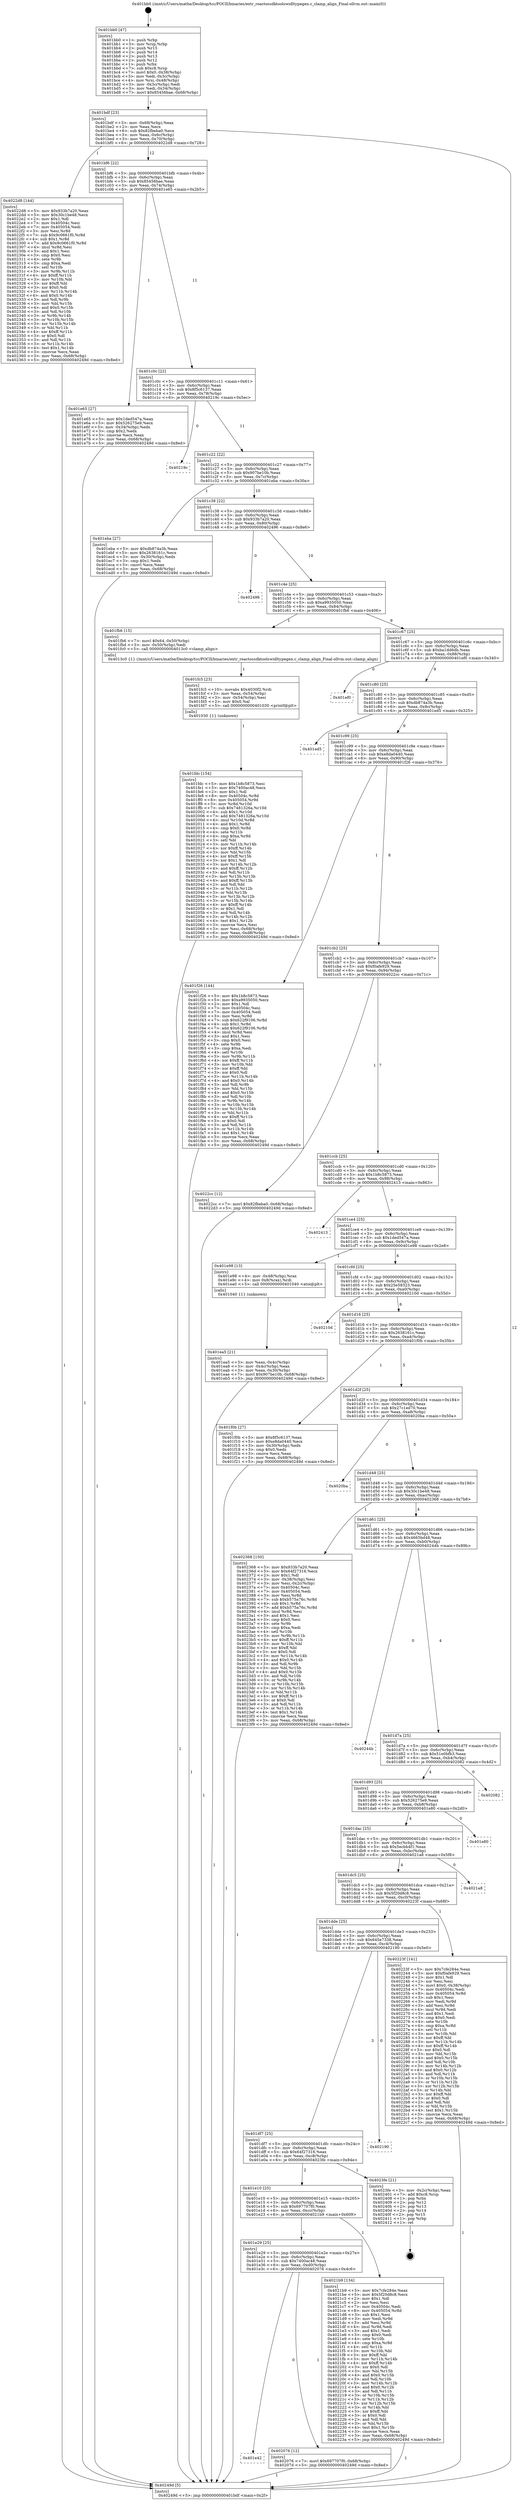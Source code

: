 digraph "0x401bb0" {
  label = "0x401bb0 (/mnt/c/Users/mathe/Desktop/tcc/POCII/binaries/extr_reactossdktoolswidltypegen.c_clamp_align_Final-ollvm.out::main(0))"
  labelloc = "t"
  node[shape=record]

  Entry [label="",width=0.3,height=0.3,shape=circle,fillcolor=black,style=filled]
  "0x401bdf" [label="{
     0x401bdf [23]\l
     | [instrs]\l
     &nbsp;&nbsp;0x401bdf \<+3\>: mov -0x68(%rbp),%eax\l
     &nbsp;&nbsp;0x401be2 \<+2\>: mov %eax,%ecx\l
     &nbsp;&nbsp;0x401be4 \<+6\>: sub $0x82fbeba0,%ecx\l
     &nbsp;&nbsp;0x401bea \<+3\>: mov %eax,-0x6c(%rbp)\l
     &nbsp;&nbsp;0x401bed \<+3\>: mov %ecx,-0x70(%rbp)\l
     &nbsp;&nbsp;0x401bf0 \<+6\>: je 00000000004022d8 \<main+0x728\>\l
  }"]
  "0x4022d8" [label="{
     0x4022d8 [144]\l
     | [instrs]\l
     &nbsp;&nbsp;0x4022d8 \<+5\>: mov $0x933b7a20,%eax\l
     &nbsp;&nbsp;0x4022dd \<+5\>: mov $0x30c1be48,%ecx\l
     &nbsp;&nbsp;0x4022e2 \<+2\>: mov $0x1,%dl\l
     &nbsp;&nbsp;0x4022e4 \<+7\>: mov 0x40504c,%esi\l
     &nbsp;&nbsp;0x4022eb \<+7\>: mov 0x405054,%edi\l
     &nbsp;&nbsp;0x4022f2 \<+3\>: mov %esi,%r8d\l
     &nbsp;&nbsp;0x4022f5 \<+7\>: sub $0x9c0661f0,%r8d\l
     &nbsp;&nbsp;0x4022fc \<+4\>: sub $0x1,%r8d\l
     &nbsp;&nbsp;0x402300 \<+7\>: add $0x9c0661f0,%r8d\l
     &nbsp;&nbsp;0x402307 \<+4\>: imul %r8d,%esi\l
     &nbsp;&nbsp;0x40230b \<+3\>: and $0x1,%esi\l
     &nbsp;&nbsp;0x40230e \<+3\>: cmp $0x0,%esi\l
     &nbsp;&nbsp;0x402311 \<+4\>: sete %r9b\l
     &nbsp;&nbsp;0x402315 \<+3\>: cmp $0xa,%edi\l
     &nbsp;&nbsp;0x402318 \<+4\>: setl %r10b\l
     &nbsp;&nbsp;0x40231c \<+3\>: mov %r9b,%r11b\l
     &nbsp;&nbsp;0x40231f \<+4\>: xor $0xff,%r11b\l
     &nbsp;&nbsp;0x402323 \<+3\>: mov %r10b,%bl\l
     &nbsp;&nbsp;0x402326 \<+3\>: xor $0xff,%bl\l
     &nbsp;&nbsp;0x402329 \<+3\>: xor $0x0,%dl\l
     &nbsp;&nbsp;0x40232c \<+3\>: mov %r11b,%r14b\l
     &nbsp;&nbsp;0x40232f \<+4\>: and $0x0,%r14b\l
     &nbsp;&nbsp;0x402333 \<+3\>: and %dl,%r9b\l
     &nbsp;&nbsp;0x402336 \<+3\>: mov %bl,%r15b\l
     &nbsp;&nbsp;0x402339 \<+4\>: and $0x0,%r15b\l
     &nbsp;&nbsp;0x40233d \<+3\>: and %dl,%r10b\l
     &nbsp;&nbsp;0x402340 \<+3\>: or %r9b,%r14b\l
     &nbsp;&nbsp;0x402343 \<+3\>: or %r10b,%r15b\l
     &nbsp;&nbsp;0x402346 \<+3\>: xor %r15b,%r14b\l
     &nbsp;&nbsp;0x402349 \<+3\>: or %bl,%r11b\l
     &nbsp;&nbsp;0x40234c \<+4\>: xor $0xff,%r11b\l
     &nbsp;&nbsp;0x402350 \<+3\>: or $0x0,%dl\l
     &nbsp;&nbsp;0x402353 \<+3\>: and %dl,%r11b\l
     &nbsp;&nbsp;0x402356 \<+3\>: or %r11b,%r14b\l
     &nbsp;&nbsp;0x402359 \<+4\>: test $0x1,%r14b\l
     &nbsp;&nbsp;0x40235d \<+3\>: cmovne %ecx,%eax\l
     &nbsp;&nbsp;0x402360 \<+3\>: mov %eax,-0x68(%rbp)\l
     &nbsp;&nbsp;0x402363 \<+5\>: jmp 000000000040249d \<main+0x8ed\>\l
  }"]
  "0x401bf6" [label="{
     0x401bf6 [22]\l
     | [instrs]\l
     &nbsp;&nbsp;0x401bf6 \<+5\>: jmp 0000000000401bfb \<main+0x4b\>\l
     &nbsp;&nbsp;0x401bfb \<+3\>: mov -0x6c(%rbp),%eax\l
     &nbsp;&nbsp;0x401bfe \<+5\>: sub $0x85456bae,%eax\l
     &nbsp;&nbsp;0x401c03 \<+3\>: mov %eax,-0x74(%rbp)\l
     &nbsp;&nbsp;0x401c06 \<+6\>: je 0000000000401e65 \<main+0x2b5\>\l
  }"]
  Exit [label="",width=0.3,height=0.3,shape=circle,fillcolor=black,style=filled,peripheries=2]
  "0x401e65" [label="{
     0x401e65 [27]\l
     | [instrs]\l
     &nbsp;&nbsp;0x401e65 \<+5\>: mov $0x1ded547a,%eax\l
     &nbsp;&nbsp;0x401e6a \<+5\>: mov $0x526275e9,%ecx\l
     &nbsp;&nbsp;0x401e6f \<+3\>: mov -0x34(%rbp),%edx\l
     &nbsp;&nbsp;0x401e72 \<+3\>: cmp $0x2,%edx\l
     &nbsp;&nbsp;0x401e75 \<+3\>: cmovne %ecx,%eax\l
     &nbsp;&nbsp;0x401e78 \<+3\>: mov %eax,-0x68(%rbp)\l
     &nbsp;&nbsp;0x401e7b \<+5\>: jmp 000000000040249d \<main+0x8ed\>\l
  }"]
  "0x401c0c" [label="{
     0x401c0c [22]\l
     | [instrs]\l
     &nbsp;&nbsp;0x401c0c \<+5\>: jmp 0000000000401c11 \<main+0x61\>\l
     &nbsp;&nbsp;0x401c11 \<+3\>: mov -0x6c(%rbp),%eax\l
     &nbsp;&nbsp;0x401c14 \<+5\>: sub $0x8f5c6137,%eax\l
     &nbsp;&nbsp;0x401c19 \<+3\>: mov %eax,-0x78(%rbp)\l
     &nbsp;&nbsp;0x401c1c \<+6\>: je 000000000040219c \<main+0x5ec\>\l
  }"]
  "0x40249d" [label="{
     0x40249d [5]\l
     | [instrs]\l
     &nbsp;&nbsp;0x40249d \<+5\>: jmp 0000000000401bdf \<main+0x2f\>\l
  }"]
  "0x401bb0" [label="{
     0x401bb0 [47]\l
     | [instrs]\l
     &nbsp;&nbsp;0x401bb0 \<+1\>: push %rbp\l
     &nbsp;&nbsp;0x401bb1 \<+3\>: mov %rsp,%rbp\l
     &nbsp;&nbsp;0x401bb4 \<+2\>: push %r15\l
     &nbsp;&nbsp;0x401bb6 \<+2\>: push %r14\l
     &nbsp;&nbsp;0x401bb8 \<+2\>: push %r13\l
     &nbsp;&nbsp;0x401bba \<+2\>: push %r12\l
     &nbsp;&nbsp;0x401bbc \<+1\>: push %rbx\l
     &nbsp;&nbsp;0x401bbd \<+7\>: sub $0xc8,%rsp\l
     &nbsp;&nbsp;0x401bc4 \<+7\>: movl $0x0,-0x38(%rbp)\l
     &nbsp;&nbsp;0x401bcb \<+3\>: mov %edi,-0x3c(%rbp)\l
     &nbsp;&nbsp;0x401bce \<+4\>: mov %rsi,-0x48(%rbp)\l
     &nbsp;&nbsp;0x401bd2 \<+3\>: mov -0x3c(%rbp),%edi\l
     &nbsp;&nbsp;0x401bd5 \<+3\>: mov %edi,-0x34(%rbp)\l
     &nbsp;&nbsp;0x401bd8 \<+7\>: movl $0x85456bae,-0x68(%rbp)\l
  }"]
  "0x401e42" [label="{
     0x401e42\l
  }", style=dashed]
  "0x40219c" [label="{
     0x40219c\l
  }", style=dashed]
  "0x401c22" [label="{
     0x401c22 [22]\l
     | [instrs]\l
     &nbsp;&nbsp;0x401c22 \<+5\>: jmp 0000000000401c27 \<main+0x77\>\l
     &nbsp;&nbsp;0x401c27 \<+3\>: mov -0x6c(%rbp),%eax\l
     &nbsp;&nbsp;0x401c2a \<+5\>: sub $0x907be10b,%eax\l
     &nbsp;&nbsp;0x401c2f \<+3\>: mov %eax,-0x7c(%rbp)\l
     &nbsp;&nbsp;0x401c32 \<+6\>: je 0000000000401eba \<main+0x30a\>\l
  }"]
  "0x402076" [label="{
     0x402076 [12]\l
     | [instrs]\l
     &nbsp;&nbsp;0x402076 \<+7\>: movl $0x697707f0,-0x68(%rbp)\l
     &nbsp;&nbsp;0x40207d \<+5\>: jmp 000000000040249d \<main+0x8ed\>\l
  }"]
  "0x401eba" [label="{
     0x401eba [27]\l
     | [instrs]\l
     &nbsp;&nbsp;0x401eba \<+5\>: mov $0xdb874a3b,%eax\l
     &nbsp;&nbsp;0x401ebf \<+5\>: mov $0x2638161c,%ecx\l
     &nbsp;&nbsp;0x401ec4 \<+3\>: mov -0x30(%rbp),%edx\l
     &nbsp;&nbsp;0x401ec7 \<+3\>: cmp $0x1,%edx\l
     &nbsp;&nbsp;0x401eca \<+3\>: cmovl %ecx,%eax\l
     &nbsp;&nbsp;0x401ecd \<+3\>: mov %eax,-0x68(%rbp)\l
     &nbsp;&nbsp;0x401ed0 \<+5\>: jmp 000000000040249d \<main+0x8ed\>\l
  }"]
  "0x401c38" [label="{
     0x401c38 [22]\l
     | [instrs]\l
     &nbsp;&nbsp;0x401c38 \<+5\>: jmp 0000000000401c3d \<main+0x8d\>\l
     &nbsp;&nbsp;0x401c3d \<+3\>: mov -0x6c(%rbp),%eax\l
     &nbsp;&nbsp;0x401c40 \<+5\>: sub $0x933b7a20,%eax\l
     &nbsp;&nbsp;0x401c45 \<+3\>: mov %eax,-0x80(%rbp)\l
     &nbsp;&nbsp;0x401c48 \<+6\>: je 0000000000402496 \<main+0x8e6\>\l
  }"]
  "0x401e29" [label="{
     0x401e29 [25]\l
     | [instrs]\l
     &nbsp;&nbsp;0x401e29 \<+5\>: jmp 0000000000401e2e \<main+0x27e\>\l
     &nbsp;&nbsp;0x401e2e \<+3\>: mov -0x6c(%rbp),%eax\l
     &nbsp;&nbsp;0x401e31 \<+5\>: sub $0x7400ac48,%eax\l
     &nbsp;&nbsp;0x401e36 \<+6\>: mov %eax,-0xd0(%rbp)\l
     &nbsp;&nbsp;0x401e3c \<+6\>: je 0000000000402076 \<main+0x4c6\>\l
  }"]
  "0x402496" [label="{
     0x402496\l
  }", style=dashed]
  "0x401c4e" [label="{
     0x401c4e [25]\l
     | [instrs]\l
     &nbsp;&nbsp;0x401c4e \<+5\>: jmp 0000000000401c53 \<main+0xa3\>\l
     &nbsp;&nbsp;0x401c53 \<+3\>: mov -0x6c(%rbp),%eax\l
     &nbsp;&nbsp;0x401c56 \<+5\>: sub $0xa9935050,%eax\l
     &nbsp;&nbsp;0x401c5b \<+6\>: mov %eax,-0x84(%rbp)\l
     &nbsp;&nbsp;0x401c61 \<+6\>: je 0000000000401fb6 \<main+0x406\>\l
  }"]
  "0x4021b9" [label="{
     0x4021b9 [134]\l
     | [instrs]\l
     &nbsp;&nbsp;0x4021b9 \<+5\>: mov $0x7cfe284e,%eax\l
     &nbsp;&nbsp;0x4021be \<+5\>: mov $0x5f20d8c8,%ecx\l
     &nbsp;&nbsp;0x4021c3 \<+2\>: mov $0x1,%dl\l
     &nbsp;&nbsp;0x4021c5 \<+2\>: xor %esi,%esi\l
     &nbsp;&nbsp;0x4021c7 \<+7\>: mov 0x40504c,%edi\l
     &nbsp;&nbsp;0x4021ce \<+8\>: mov 0x405054,%r8d\l
     &nbsp;&nbsp;0x4021d6 \<+3\>: sub $0x1,%esi\l
     &nbsp;&nbsp;0x4021d9 \<+3\>: mov %edi,%r9d\l
     &nbsp;&nbsp;0x4021dc \<+3\>: add %esi,%r9d\l
     &nbsp;&nbsp;0x4021df \<+4\>: imul %r9d,%edi\l
     &nbsp;&nbsp;0x4021e3 \<+3\>: and $0x1,%edi\l
     &nbsp;&nbsp;0x4021e6 \<+3\>: cmp $0x0,%edi\l
     &nbsp;&nbsp;0x4021e9 \<+4\>: sete %r10b\l
     &nbsp;&nbsp;0x4021ed \<+4\>: cmp $0xa,%r8d\l
     &nbsp;&nbsp;0x4021f1 \<+4\>: setl %r11b\l
     &nbsp;&nbsp;0x4021f5 \<+3\>: mov %r10b,%bl\l
     &nbsp;&nbsp;0x4021f8 \<+3\>: xor $0xff,%bl\l
     &nbsp;&nbsp;0x4021fb \<+3\>: mov %r11b,%r14b\l
     &nbsp;&nbsp;0x4021fe \<+4\>: xor $0xff,%r14b\l
     &nbsp;&nbsp;0x402202 \<+3\>: xor $0x0,%dl\l
     &nbsp;&nbsp;0x402205 \<+3\>: mov %bl,%r15b\l
     &nbsp;&nbsp;0x402208 \<+4\>: and $0x0,%r15b\l
     &nbsp;&nbsp;0x40220c \<+3\>: and %dl,%r10b\l
     &nbsp;&nbsp;0x40220f \<+3\>: mov %r14b,%r12b\l
     &nbsp;&nbsp;0x402212 \<+4\>: and $0x0,%r12b\l
     &nbsp;&nbsp;0x402216 \<+3\>: and %dl,%r11b\l
     &nbsp;&nbsp;0x402219 \<+3\>: or %r10b,%r15b\l
     &nbsp;&nbsp;0x40221c \<+3\>: or %r11b,%r12b\l
     &nbsp;&nbsp;0x40221f \<+3\>: xor %r12b,%r15b\l
     &nbsp;&nbsp;0x402222 \<+3\>: or %r14b,%bl\l
     &nbsp;&nbsp;0x402225 \<+3\>: xor $0xff,%bl\l
     &nbsp;&nbsp;0x402228 \<+3\>: or $0x0,%dl\l
     &nbsp;&nbsp;0x40222b \<+2\>: and %dl,%bl\l
     &nbsp;&nbsp;0x40222d \<+3\>: or %bl,%r15b\l
     &nbsp;&nbsp;0x402230 \<+4\>: test $0x1,%r15b\l
     &nbsp;&nbsp;0x402234 \<+3\>: cmovne %ecx,%eax\l
     &nbsp;&nbsp;0x402237 \<+3\>: mov %eax,-0x68(%rbp)\l
     &nbsp;&nbsp;0x40223a \<+5\>: jmp 000000000040249d \<main+0x8ed\>\l
  }"]
  "0x401fb6" [label="{
     0x401fb6 [15]\l
     | [instrs]\l
     &nbsp;&nbsp;0x401fb6 \<+7\>: movl $0x64,-0x50(%rbp)\l
     &nbsp;&nbsp;0x401fbd \<+3\>: mov -0x50(%rbp),%edi\l
     &nbsp;&nbsp;0x401fc0 \<+5\>: call 00000000004013c0 \<clamp_align\>\l
     | [calls]\l
     &nbsp;&nbsp;0x4013c0 \{1\} (/mnt/c/Users/mathe/Desktop/tcc/POCII/binaries/extr_reactossdktoolswidltypegen.c_clamp_align_Final-ollvm.out::clamp_align)\l
  }"]
  "0x401c67" [label="{
     0x401c67 [25]\l
     | [instrs]\l
     &nbsp;&nbsp;0x401c67 \<+5\>: jmp 0000000000401c6c \<main+0xbc\>\l
     &nbsp;&nbsp;0x401c6c \<+3\>: mov -0x6c(%rbp),%eax\l
     &nbsp;&nbsp;0x401c6f \<+5\>: sub $0xba1dd6db,%eax\l
     &nbsp;&nbsp;0x401c74 \<+6\>: mov %eax,-0x88(%rbp)\l
     &nbsp;&nbsp;0x401c7a \<+6\>: je 0000000000401ef0 \<main+0x340\>\l
  }"]
  "0x401e10" [label="{
     0x401e10 [25]\l
     | [instrs]\l
     &nbsp;&nbsp;0x401e10 \<+5\>: jmp 0000000000401e15 \<main+0x265\>\l
     &nbsp;&nbsp;0x401e15 \<+3\>: mov -0x6c(%rbp),%eax\l
     &nbsp;&nbsp;0x401e18 \<+5\>: sub $0x697707f0,%eax\l
     &nbsp;&nbsp;0x401e1d \<+6\>: mov %eax,-0xcc(%rbp)\l
     &nbsp;&nbsp;0x401e23 \<+6\>: je 00000000004021b9 \<main+0x609\>\l
  }"]
  "0x401ef0" [label="{
     0x401ef0\l
  }", style=dashed]
  "0x401c80" [label="{
     0x401c80 [25]\l
     | [instrs]\l
     &nbsp;&nbsp;0x401c80 \<+5\>: jmp 0000000000401c85 \<main+0xd5\>\l
     &nbsp;&nbsp;0x401c85 \<+3\>: mov -0x6c(%rbp),%eax\l
     &nbsp;&nbsp;0x401c88 \<+5\>: sub $0xdb874a3b,%eax\l
     &nbsp;&nbsp;0x401c8d \<+6\>: mov %eax,-0x8c(%rbp)\l
     &nbsp;&nbsp;0x401c93 \<+6\>: je 0000000000401ed5 \<main+0x325\>\l
  }"]
  "0x4023fe" [label="{
     0x4023fe [21]\l
     | [instrs]\l
     &nbsp;&nbsp;0x4023fe \<+3\>: mov -0x2c(%rbp),%eax\l
     &nbsp;&nbsp;0x402401 \<+7\>: add $0xc8,%rsp\l
     &nbsp;&nbsp;0x402408 \<+1\>: pop %rbx\l
     &nbsp;&nbsp;0x402409 \<+2\>: pop %r12\l
     &nbsp;&nbsp;0x40240b \<+2\>: pop %r13\l
     &nbsp;&nbsp;0x40240d \<+2\>: pop %r14\l
     &nbsp;&nbsp;0x40240f \<+2\>: pop %r15\l
     &nbsp;&nbsp;0x402411 \<+1\>: pop %rbp\l
     &nbsp;&nbsp;0x402412 \<+1\>: ret\l
  }"]
  "0x401ed5" [label="{
     0x401ed5\l
  }", style=dashed]
  "0x401c99" [label="{
     0x401c99 [25]\l
     | [instrs]\l
     &nbsp;&nbsp;0x401c99 \<+5\>: jmp 0000000000401c9e \<main+0xee\>\l
     &nbsp;&nbsp;0x401c9e \<+3\>: mov -0x6c(%rbp),%eax\l
     &nbsp;&nbsp;0x401ca1 \<+5\>: sub $0xe8da0440,%eax\l
     &nbsp;&nbsp;0x401ca6 \<+6\>: mov %eax,-0x90(%rbp)\l
     &nbsp;&nbsp;0x401cac \<+6\>: je 0000000000401f26 \<main+0x376\>\l
  }"]
  "0x401df7" [label="{
     0x401df7 [25]\l
     | [instrs]\l
     &nbsp;&nbsp;0x401df7 \<+5\>: jmp 0000000000401dfc \<main+0x24c\>\l
     &nbsp;&nbsp;0x401dfc \<+3\>: mov -0x6c(%rbp),%eax\l
     &nbsp;&nbsp;0x401dff \<+5\>: sub $0x64f27316,%eax\l
     &nbsp;&nbsp;0x401e04 \<+6\>: mov %eax,-0xc8(%rbp)\l
     &nbsp;&nbsp;0x401e0a \<+6\>: je 00000000004023fe \<main+0x84e\>\l
  }"]
  "0x401f26" [label="{
     0x401f26 [144]\l
     | [instrs]\l
     &nbsp;&nbsp;0x401f26 \<+5\>: mov $0x1b8c5873,%eax\l
     &nbsp;&nbsp;0x401f2b \<+5\>: mov $0xa9935050,%ecx\l
     &nbsp;&nbsp;0x401f30 \<+2\>: mov $0x1,%dl\l
     &nbsp;&nbsp;0x401f32 \<+7\>: mov 0x40504c,%esi\l
     &nbsp;&nbsp;0x401f39 \<+7\>: mov 0x405054,%edi\l
     &nbsp;&nbsp;0x401f40 \<+3\>: mov %esi,%r8d\l
     &nbsp;&nbsp;0x401f43 \<+7\>: sub $0x622f9106,%r8d\l
     &nbsp;&nbsp;0x401f4a \<+4\>: sub $0x1,%r8d\l
     &nbsp;&nbsp;0x401f4e \<+7\>: add $0x622f9106,%r8d\l
     &nbsp;&nbsp;0x401f55 \<+4\>: imul %r8d,%esi\l
     &nbsp;&nbsp;0x401f59 \<+3\>: and $0x1,%esi\l
     &nbsp;&nbsp;0x401f5c \<+3\>: cmp $0x0,%esi\l
     &nbsp;&nbsp;0x401f5f \<+4\>: sete %r9b\l
     &nbsp;&nbsp;0x401f63 \<+3\>: cmp $0xa,%edi\l
     &nbsp;&nbsp;0x401f66 \<+4\>: setl %r10b\l
     &nbsp;&nbsp;0x401f6a \<+3\>: mov %r9b,%r11b\l
     &nbsp;&nbsp;0x401f6d \<+4\>: xor $0xff,%r11b\l
     &nbsp;&nbsp;0x401f71 \<+3\>: mov %r10b,%bl\l
     &nbsp;&nbsp;0x401f74 \<+3\>: xor $0xff,%bl\l
     &nbsp;&nbsp;0x401f77 \<+3\>: xor $0x0,%dl\l
     &nbsp;&nbsp;0x401f7a \<+3\>: mov %r11b,%r14b\l
     &nbsp;&nbsp;0x401f7d \<+4\>: and $0x0,%r14b\l
     &nbsp;&nbsp;0x401f81 \<+3\>: and %dl,%r9b\l
     &nbsp;&nbsp;0x401f84 \<+3\>: mov %bl,%r15b\l
     &nbsp;&nbsp;0x401f87 \<+4\>: and $0x0,%r15b\l
     &nbsp;&nbsp;0x401f8b \<+3\>: and %dl,%r10b\l
     &nbsp;&nbsp;0x401f8e \<+3\>: or %r9b,%r14b\l
     &nbsp;&nbsp;0x401f91 \<+3\>: or %r10b,%r15b\l
     &nbsp;&nbsp;0x401f94 \<+3\>: xor %r15b,%r14b\l
     &nbsp;&nbsp;0x401f97 \<+3\>: or %bl,%r11b\l
     &nbsp;&nbsp;0x401f9a \<+4\>: xor $0xff,%r11b\l
     &nbsp;&nbsp;0x401f9e \<+3\>: or $0x0,%dl\l
     &nbsp;&nbsp;0x401fa1 \<+3\>: and %dl,%r11b\l
     &nbsp;&nbsp;0x401fa4 \<+3\>: or %r11b,%r14b\l
     &nbsp;&nbsp;0x401fa7 \<+4\>: test $0x1,%r14b\l
     &nbsp;&nbsp;0x401fab \<+3\>: cmovne %ecx,%eax\l
     &nbsp;&nbsp;0x401fae \<+3\>: mov %eax,-0x68(%rbp)\l
     &nbsp;&nbsp;0x401fb1 \<+5\>: jmp 000000000040249d \<main+0x8ed\>\l
  }"]
  "0x401cb2" [label="{
     0x401cb2 [25]\l
     | [instrs]\l
     &nbsp;&nbsp;0x401cb2 \<+5\>: jmp 0000000000401cb7 \<main+0x107\>\l
     &nbsp;&nbsp;0x401cb7 \<+3\>: mov -0x6c(%rbp),%eax\l
     &nbsp;&nbsp;0x401cba \<+5\>: sub $0xf0afe929,%eax\l
     &nbsp;&nbsp;0x401cbf \<+6\>: mov %eax,-0x94(%rbp)\l
     &nbsp;&nbsp;0x401cc5 \<+6\>: je 00000000004022cc \<main+0x71c\>\l
  }"]
  "0x402190" [label="{
     0x402190\l
  }", style=dashed]
  "0x4022cc" [label="{
     0x4022cc [12]\l
     | [instrs]\l
     &nbsp;&nbsp;0x4022cc \<+7\>: movl $0x82fbeba0,-0x68(%rbp)\l
     &nbsp;&nbsp;0x4022d3 \<+5\>: jmp 000000000040249d \<main+0x8ed\>\l
  }"]
  "0x401ccb" [label="{
     0x401ccb [25]\l
     | [instrs]\l
     &nbsp;&nbsp;0x401ccb \<+5\>: jmp 0000000000401cd0 \<main+0x120\>\l
     &nbsp;&nbsp;0x401cd0 \<+3\>: mov -0x6c(%rbp),%eax\l
     &nbsp;&nbsp;0x401cd3 \<+5\>: sub $0x1b8c5873,%eax\l
     &nbsp;&nbsp;0x401cd8 \<+6\>: mov %eax,-0x98(%rbp)\l
     &nbsp;&nbsp;0x401cde \<+6\>: je 0000000000402413 \<main+0x863\>\l
  }"]
  "0x401dde" [label="{
     0x401dde [25]\l
     | [instrs]\l
     &nbsp;&nbsp;0x401dde \<+5\>: jmp 0000000000401de3 \<main+0x233\>\l
     &nbsp;&nbsp;0x401de3 \<+3\>: mov -0x6c(%rbp),%eax\l
     &nbsp;&nbsp;0x401de6 \<+5\>: sub $0x645e7338,%eax\l
     &nbsp;&nbsp;0x401deb \<+6\>: mov %eax,-0xc4(%rbp)\l
     &nbsp;&nbsp;0x401df1 \<+6\>: je 0000000000402190 \<main+0x5e0\>\l
  }"]
  "0x402413" [label="{
     0x402413\l
  }", style=dashed]
  "0x401ce4" [label="{
     0x401ce4 [25]\l
     | [instrs]\l
     &nbsp;&nbsp;0x401ce4 \<+5\>: jmp 0000000000401ce9 \<main+0x139\>\l
     &nbsp;&nbsp;0x401ce9 \<+3\>: mov -0x6c(%rbp),%eax\l
     &nbsp;&nbsp;0x401cec \<+5\>: sub $0x1ded547a,%eax\l
     &nbsp;&nbsp;0x401cf1 \<+6\>: mov %eax,-0x9c(%rbp)\l
     &nbsp;&nbsp;0x401cf7 \<+6\>: je 0000000000401e98 \<main+0x2e8\>\l
  }"]
  "0x40223f" [label="{
     0x40223f [141]\l
     | [instrs]\l
     &nbsp;&nbsp;0x40223f \<+5\>: mov $0x7cfe284e,%eax\l
     &nbsp;&nbsp;0x402244 \<+5\>: mov $0xf0afe929,%ecx\l
     &nbsp;&nbsp;0x402249 \<+2\>: mov $0x1,%dl\l
     &nbsp;&nbsp;0x40224b \<+2\>: xor %esi,%esi\l
     &nbsp;&nbsp;0x40224d \<+7\>: movl $0x0,-0x38(%rbp)\l
     &nbsp;&nbsp;0x402254 \<+7\>: mov 0x40504c,%edi\l
     &nbsp;&nbsp;0x40225b \<+8\>: mov 0x405054,%r8d\l
     &nbsp;&nbsp;0x402263 \<+3\>: sub $0x1,%esi\l
     &nbsp;&nbsp;0x402266 \<+3\>: mov %edi,%r9d\l
     &nbsp;&nbsp;0x402269 \<+3\>: add %esi,%r9d\l
     &nbsp;&nbsp;0x40226c \<+4\>: imul %r9d,%edi\l
     &nbsp;&nbsp;0x402270 \<+3\>: and $0x1,%edi\l
     &nbsp;&nbsp;0x402273 \<+3\>: cmp $0x0,%edi\l
     &nbsp;&nbsp;0x402276 \<+4\>: sete %r10b\l
     &nbsp;&nbsp;0x40227a \<+4\>: cmp $0xa,%r8d\l
     &nbsp;&nbsp;0x40227e \<+4\>: setl %r11b\l
     &nbsp;&nbsp;0x402282 \<+3\>: mov %r10b,%bl\l
     &nbsp;&nbsp;0x402285 \<+3\>: xor $0xff,%bl\l
     &nbsp;&nbsp;0x402288 \<+3\>: mov %r11b,%r14b\l
     &nbsp;&nbsp;0x40228b \<+4\>: xor $0xff,%r14b\l
     &nbsp;&nbsp;0x40228f \<+3\>: xor $0x0,%dl\l
     &nbsp;&nbsp;0x402292 \<+3\>: mov %bl,%r15b\l
     &nbsp;&nbsp;0x402295 \<+4\>: and $0x0,%r15b\l
     &nbsp;&nbsp;0x402299 \<+3\>: and %dl,%r10b\l
     &nbsp;&nbsp;0x40229c \<+3\>: mov %r14b,%r12b\l
     &nbsp;&nbsp;0x40229f \<+4\>: and $0x0,%r12b\l
     &nbsp;&nbsp;0x4022a3 \<+3\>: and %dl,%r11b\l
     &nbsp;&nbsp;0x4022a6 \<+3\>: or %r10b,%r15b\l
     &nbsp;&nbsp;0x4022a9 \<+3\>: or %r11b,%r12b\l
     &nbsp;&nbsp;0x4022ac \<+3\>: xor %r12b,%r15b\l
     &nbsp;&nbsp;0x4022af \<+3\>: or %r14b,%bl\l
     &nbsp;&nbsp;0x4022b2 \<+3\>: xor $0xff,%bl\l
     &nbsp;&nbsp;0x4022b5 \<+3\>: or $0x0,%dl\l
     &nbsp;&nbsp;0x4022b8 \<+2\>: and %dl,%bl\l
     &nbsp;&nbsp;0x4022ba \<+3\>: or %bl,%r15b\l
     &nbsp;&nbsp;0x4022bd \<+4\>: test $0x1,%r15b\l
     &nbsp;&nbsp;0x4022c1 \<+3\>: cmovne %ecx,%eax\l
     &nbsp;&nbsp;0x4022c4 \<+3\>: mov %eax,-0x68(%rbp)\l
     &nbsp;&nbsp;0x4022c7 \<+5\>: jmp 000000000040249d \<main+0x8ed\>\l
  }"]
  "0x401e98" [label="{
     0x401e98 [13]\l
     | [instrs]\l
     &nbsp;&nbsp;0x401e98 \<+4\>: mov -0x48(%rbp),%rax\l
     &nbsp;&nbsp;0x401e9c \<+4\>: mov 0x8(%rax),%rdi\l
     &nbsp;&nbsp;0x401ea0 \<+5\>: call 0000000000401040 \<atoi@plt\>\l
     | [calls]\l
     &nbsp;&nbsp;0x401040 \{1\} (unknown)\l
  }"]
  "0x401cfd" [label="{
     0x401cfd [25]\l
     | [instrs]\l
     &nbsp;&nbsp;0x401cfd \<+5\>: jmp 0000000000401d02 \<main+0x152\>\l
     &nbsp;&nbsp;0x401d02 \<+3\>: mov -0x6c(%rbp),%eax\l
     &nbsp;&nbsp;0x401d05 \<+5\>: sub $0x25e58323,%eax\l
     &nbsp;&nbsp;0x401d0a \<+6\>: mov %eax,-0xa0(%rbp)\l
     &nbsp;&nbsp;0x401d10 \<+6\>: je 000000000040210d \<main+0x55d\>\l
  }"]
  "0x401ea5" [label="{
     0x401ea5 [21]\l
     | [instrs]\l
     &nbsp;&nbsp;0x401ea5 \<+3\>: mov %eax,-0x4c(%rbp)\l
     &nbsp;&nbsp;0x401ea8 \<+3\>: mov -0x4c(%rbp),%eax\l
     &nbsp;&nbsp;0x401eab \<+3\>: mov %eax,-0x30(%rbp)\l
     &nbsp;&nbsp;0x401eae \<+7\>: movl $0x907be10b,-0x68(%rbp)\l
     &nbsp;&nbsp;0x401eb5 \<+5\>: jmp 000000000040249d \<main+0x8ed\>\l
  }"]
  "0x401dc5" [label="{
     0x401dc5 [25]\l
     | [instrs]\l
     &nbsp;&nbsp;0x401dc5 \<+5\>: jmp 0000000000401dca \<main+0x21a\>\l
     &nbsp;&nbsp;0x401dca \<+3\>: mov -0x6c(%rbp),%eax\l
     &nbsp;&nbsp;0x401dcd \<+5\>: sub $0x5f20d8c8,%eax\l
     &nbsp;&nbsp;0x401dd2 \<+6\>: mov %eax,-0xc0(%rbp)\l
     &nbsp;&nbsp;0x401dd8 \<+6\>: je 000000000040223f \<main+0x68f\>\l
  }"]
  "0x40210d" [label="{
     0x40210d\l
  }", style=dashed]
  "0x401d16" [label="{
     0x401d16 [25]\l
     | [instrs]\l
     &nbsp;&nbsp;0x401d16 \<+5\>: jmp 0000000000401d1b \<main+0x16b\>\l
     &nbsp;&nbsp;0x401d1b \<+3\>: mov -0x6c(%rbp),%eax\l
     &nbsp;&nbsp;0x401d1e \<+5\>: sub $0x2638161c,%eax\l
     &nbsp;&nbsp;0x401d23 \<+6\>: mov %eax,-0xa4(%rbp)\l
     &nbsp;&nbsp;0x401d29 \<+6\>: je 0000000000401f0b \<main+0x35b\>\l
  }"]
  "0x4021a8" [label="{
     0x4021a8\l
  }", style=dashed]
  "0x401f0b" [label="{
     0x401f0b [27]\l
     | [instrs]\l
     &nbsp;&nbsp;0x401f0b \<+5\>: mov $0x8f5c6137,%eax\l
     &nbsp;&nbsp;0x401f10 \<+5\>: mov $0xe8da0440,%ecx\l
     &nbsp;&nbsp;0x401f15 \<+3\>: mov -0x30(%rbp),%edx\l
     &nbsp;&nbsp;0x401f18 \<+3\>: cmp $0x0,%edx\l
     &nbsp;&nbsp;0x401f1b \<+3\>: cmove %ecx,%eax\l
     &nbsp;&nbsp;0x401f1e \<+3\>: mov %eax,-0x68(%rbp)\l
     &nbsp;&nbsp;0x401f21 \<+5\>: jmp 000000000040249d \<main+0x8ed\>\l
  }"]
  "0x401d2f" [label="{
     0x401d2f [25]\l
     | [instrs]\l
     &nbsp;&nbsp;0x401d2f \<+5\>: jmp 0000000000401d34 \<main+0x184\>\l
     &nbsp;&nbsp;0x401d34 \<+3\>: mov -0x6c(%rbp),%eax\l
     &nbsp;&nbsp;0x401d37 \<+5\>: sub $0x27c1ed70,%eax\l
     &nbsp;&nbsp;0x401d3c \<+6\>: mov %eax,-0xa8(%rbp)\l
     &nbsp;&nbsp;0x401d42 \<+6\>: je 00000000004020ba \<main+0x50a\>\l
  }"]
  "0x401fc5" [label="{
     0x401fc5 [23]\l
     | [instrs]\l
     &nbsp;&nbsp;0x401fc5 \<+10\>: movabs $0x4030f2,%rdi\l
     &nbsp;&nbsp;0x401fcf \<+3\>: mov %eax,-0x54(%rbp)\l
     &nbsp;&nbsp;0x401fd2 \<+3\>: mov -0x54(%rbp),%esi\l
     &nbsp;&nbsp;0x401fd5 \<+2\>: mov $0x0,%al\l
     &nbsp;&nbsp;0x401fd7 \<+5\>: call 0000000000401030 \<printf@plt\>\l
     | [calls]\l
     &nbsp;&nbsp;0x401030 \{1\} (unknown)\l
  }"]
  "0x401fdc" [label="{
     0x401fdc [154]\l
     | [instrs]\l
     &nbsp;&nbsp;0x401fdc \<+5\>: mov $0x1b8c5873,%esi\l
     &nbsp;&nbsp;0x401fe1 \<+5\>: mov $0x7400ac48,%ecx\l
     &nbsp;&nbsp;0x401fe6 \<+2\>: mov $0x1,%dl\l
     &nbsp;&nbsp;0x401fe8 \<+8\>: mov 0x40504c,%r8d\l
     &nbsp;&nbsp;0x401ff0 \<+8\>: mov 0x405054,%r9d\l
     &nbsp;&nbsp;0x401ff8 \<+3\>: mov %r8d,%r10d\l
     &nbsp;&nbsp;0x401ffb \<+7\>: sub $0x7481326a,%r10d\l
     &nbsp;&nbsp;0x402002 \<+4\>: sub $0x1,%r10d\l
     &nbsp;&nbsp;0x402006 \<+7\>: add $0x7481326a,%r10d\l
     &nbsp;&nbsp;0x40200d \<+4\>: imul %r10d,%r8d\l
     &nbsp;&nbsp;0x402011 \<+4\>: and $0x1,%r8d\l
     &nbsp;&nbsp;0x402015 \<+4\>: cmp $0x0,%r8d\l
     &nbsp;&nbsp;0x402019 \<+4\>: sete %r11b\l
     &nbsp;&nbsp;0x40201d \<+4\>: cmp $0xa,%r9d\l
     &nbsp;&nbsp;0x402021 \<+3\>: setl %bl\l
     &nbsp;&nbsp;0x402024 \<+3\>: mov %r11b,%r14b\l
     &nbsp;&nbsp;0x402027 \<+4\>: xor $0xff,%r14b\l
     &nbsp;&nbsp;0x40202b \<+3\>: mov %bl,%r15b\l
     &nbsp;&nbsp;0x40202e \<+4\>: xor $0xff,%r15b\l
     &nbsp;&nbsp;0x402032 \<+3\>: xor $0x1,%dl\l
     &nbsp;&nbsp;0x402035 \<+3\>: mov %r14b,%r12b\l
     &nbsp;&nbsp;0x402038 \<+4\>: and $0xff,%r12b\l
     &nbsp;&nbsp;0x40203c \<+3\>: and %dl,%r11b\l
     &nbsp;&nbsp;0x40203f \<+3\>: mov %r15b,%r13b\l
     &nbsp;&nbsp;0x402042 \<+4\>: and $0xff,%r13b\l
     &nbsp;&nbsp;0x402046 \<+2\>: and %dl,%bl\l
     &nbsp;&nbsp;0x402048 \<+3\>: or %r11b,%r12b\l
     &nbsp;&nbsp;0x40204b \<+3\>: or %bl,%r13b\l
     &nbsp;&nbsp;0x40204e \<+3\>: xor %r13b,%r12b\l
     &nbsp;&nbsp;0x402051 \<+3\>: or %r15b,%r14b\l
     &nbsp;&nbsp;0x402054 \<+4\>: xor $0xff,%r14b\l
     &nbsp;&nbsp;0x402058 \<+3\>: or $0x1,%dl\l
     &nbsp;&nbsp;0x40205b \<+3\>: and %dl,%r14b\l
     &nbsp;&nbsp;0x40205e \<+3\>: or %r14b,%r12b\l
     &nbsp;&nbsp;0x402061 \<+4\>: test $0x1,%r12b\l
     &nbsp;&nbsp;0x402065 \<+3\>: cmovne %ecx,%esi\l
     &nbsp;&nbsp;0x402068 \<+3\>: mov %esi,-0x68(%rbp)\l
     &nbsp;&nbsp;0x40206b \<+6\>: mov %eax,-0xd8(%rbp)\l
     &nbsp;&nbsp;0x402071 \<+5\>: jmp 000000000040249d \<main+0x8ed\>\l
  }"]
  "0x401dac" [label="{
     0x401dac [25]\l
     | [instrs]\l
     &nbsp;&nbsp;0x401dac \<+5\>: jmp 0000000000401db1 \<main+0x201\>\l
     &nbsp;&nbsp;0x401db1 \<+3\>: mov -0x6c(%rbp),%eax\l
     &nbsp;&nbsp;0x401db4 \<+5\>: sub $0x5ecbb4f1,%eax\l
     &nbsp;&nbsp;0x401db9 \<+6\>: mov %eax,-0xbc(%rbp)\l
     &nbsp;&nbsp;0x401dbf \<+6\>: je 00000000004021a8 \<main+0x5f8\>\l
  }"]
  "0x4020ba" [label="{
     0x4020ba\l
  }", style=dashed]
  "0x401d48" [label="{
     0x401d48 [25]\l
     | [instrs]\l
     &nbsp;&nbsp;0x401d48 \<+5\>: jmp 0000000000401d4d \<main+0x19d\>\l
     &nbsp;&nbsp;0x401d4d \<+3\>: mov -0x6c(%rbp),%eax\l
     &nbsp;&nbsp;0x401d50 \<+5\>: sub $0x30c1be48,%eax\l
     &nbsp;&nbsp;0x401d55 \<+6\>: mov %eax,-0xac(%rbp)\l
     &nbsp;&nbsp;0x401d5b \<+6\>: je 0000000000402368 \<main+0x7b8\>\l
  }"]
  "0x401e80" [label="{
     0x401e80\l
  }", style=dashed]
  "0x402368" [label="{
     0x402368 [150]\l
     | [instrs]\l
     &nbsp;&nbsp;0x402368 \<+5\>: mov $0x933b7a20,%eax\l
     &nbsp;&nbsp;0x40236d \<+5\>: mov $0x64f27316,%ecx\l
     &nbsp;&nbsp;0x402372 \<+2\>: mov $0x1,%dl\l
     &nbsp;&nbsp;0x402374 \<+3\>: mov -0x38(%rbp),%esi\l
     &nbsp;&nbsp;0x402377 \<+3\>: mov %esi,-0x2c(%rbp)\l
     &nbsp;&nbsp;0x40237a \<+7\>: mov 0x40504c,%esi\l
     &nbsp;&nbsp;0x402381 \<+7\>: mov 0x405054,%edi\l
     &nbsp;&nbsp;0x402388 \<+3\>: mov %esi,%r8d\l
     &nbsp;&nbsp;0x40238b \<+7\>: sub $0xb575a76c,%r8d\l
     &nbsp;&nbsp;0x402392 \<+4\>: sub $0x1,%r8d\l
     &nbsp;&nbsp;0x402396 \<+7\>: add $0xb575a76c,%r8d\l
     &nbsp;&nbsp;0x40239d \<+4\>: imul %r8d,%esi\l
     &nbsp;&nbsp;0x4023a1 \<+3\>: and $0x1,%esi\l
     &nbsp;&nbsp;0x4023a4 \<+3\>: cmp $0x0,%esi\l
     &nbsp;&nbsp;0x4023a7 \<+4\>: sete %r9b\l
     &nbsp;&nbsp;0x4023ab \<+3\>: cmp $0xa,%edi\l
     &nbsp;&nbsp;0x4023ae \<+4\>: setl %r10b\l
     &nbsp;&nbsp;0x4023b2 \<+3\>: mov %r9b,%r11b\l
     &nbsp;&nbsp;0x4023b5 \<+4\>: xor $0xff,%r11b\l
     &nbsp;&nbsp;0x4023b9 \<+3\>: mov %r10b,%bl\l
     &nbsp;&nbsp;0x4023bc \<+3\>: xor $0xff,%bl\l
     &nbsp;&nbsp;0x4023bf \<+3\>: xor $0x0,%dl\l
     &nbsp;&nbsp;0x4023c2 \<+3\>: mov %r11b,%r14b\l
     &nbsp;&nbsp;0x4023c5 \<+4\>: and $0x0,%r14b\l
     &nbsp;&nbsp;0x4023c9 \<+3\>: and %dl,%r9b\l
     &nbsp;&nbsp;0x4023cc \<+3\>: mov %bl,%r15b\l
     &nbsp;&nbsp;0x4023cf \<+4\>: and $0x0,%r15b\l
     &nbsp;&nbsp;0x4023d3 \<+3\>: and %dl,%r10b\l
     &nbsp;&nbsp;0x4023d6 \<+3\>: or %r9b,%r14b\l
     &nbsp;&nbsp;0x4023d9 \<+3\>: or %r10b,%r15b\l
     &nbsp;&nbsp;0x4023dc \<+3\>: xor %r15b,%r14b\l
     &nbsp;&nbsp;0x4023df \<+3\>: or %bl,%r11b\l
     &nbsp;&nbsp;0x4023e2 \<+4\>: xor $0xff,%r11b\l
     &nbsp;&nbsp;0x4023e6 \<+3\>: or $0x0,%dl\l
     &nbsp;&nbsp;0x4023e9 \<+3\>: and %dl,%r11b\l
     &nbsp;&nbsp;0x4023ec \<+3\>: or %r11b,%r14b\l
     &nbsp;&nbsp;0x4023ef \<+4\>: test $0x1,%r14b\l
     &nbsp;&nbsp;0x4023f3 \<+3\>: cmovne %ecx,%eax\l
     &nbsp;&nbsp;0x4023f6 \<+3\>: mov %eax,-0x68(%rbp)\l
     &nbsp;&nbsp;0x4023f9 \<+5\>: jmp 000000000040249d \<main+0x8ed\>\l
  }"]
  "0x401d61" [label="{
     0x401d61 [25]\l
     | [instrs]\l
     &nbsp;&nbsp;0x401d61 \<+5\>: jmp 0000000000401d66 \<main+0x1b6\>\l
     &nbsp;&nbsp;0x401d66 \<+3\>: mov -0x6c(%rbp),%eax\l
     &nbsp;&nbsp;0x401d69 \<+5\>: sub $0x4665bd48,%eax\l
     &nbsp;&nbsp;0x401d6e \<+6\>: mov %eax,-0xb0(%rbp)\l
     &nbsp;&nbsp;0x401d74 \<+6\>: je 000000000040244b \<main+0x89b\>\l
  }"]
  "0x401d93" [label="{
     0x401d93 [25]\l
     | [instrs]\l
     &nbsp;&nbsp;0x401d93 \<+5\>: jmp 0000000000401d98 \<main+0x1e8\>\l
     &nbsp;&nbsp;0x401d98 \<+3\>: mov -0x6c(%rbp),%eax\l
     &nbsp;&nbsp;0x401d9b \<+5\>: sub $0x526275e9,%eax\l
     &nbsp;&nbsp;0x401da0 \<+6\>: mov %eax,-0xb8(%rbp)\l
     &nbsp;&nbsp;0x401da6 \<+6\>: je 0000000000401e80 \<main+0x2d0\>\l
  }"]
  "0x40244b" [label="{
     0x40244b\l
  }", style=dashed]
  "0x401d7a" [label="{
     0x401d7a [25]\l
     | [instrs]\l
     &nbsp;&nbsp;0x401d7a \<+5\>: jmp 0000000000401d7f \<main+0x1cf\>\l
     &nbsp;&nbsp;0x401d7f \<+3\>: mov -0x6c(%rbp),%eax\l
     &nbsp;&nbsp;0x401d82 \<+5\>: sub $0x51e0bfb3,%eax\l
     &nbsp;&nbsp;0x401d87 \<+6\>: mov %eax,-0xb4(%rbp)\l
     &nbsp;&nbsp;0x401d8d \<+6\>: je 0000000000402082 \<main+0x4d2\>\l
  }"]
  "0x402082" [label="{
     0x402082\l
  }", style=dashed]
  Entry -> "0x401bb0" [label=" 1"]
  "0x401bdf" -> "0x4022d8" [label=" 1"]
  "0x401bdf" -> "0x401bf6" [label=" 12"]
  "0x4023fe" -> Exit [label=" 1"]
  "0x401bf6" -> "0x401e65" [label=" 1"]
  "0x401bf6" -> "0x401c0c" [label=" 11"]
  "0x401e65" -> "0x40249d" [label=" 1"]
  "0x401bb0" -> "0x401bdf" [label=" 1"]
  "0x40249d" -> "0x401bdf" [label=" 12"]
  "0x402368" -> "0x40249d" [label=" 1"]
  "0x401c0c" -> "0x40219c" [label=" 0"]
  "0x401c0c" -> "0x401c22" [label=" 11"]
  "0x4022d8" -> "0x40249d" [label=" 1"]
  "0x401c22" -> "0x401eba" [label=" 1"]
  "0x401c22" -> "0x401c38" [label=" 10"]
  "0x4022cc" -> "0x40249d" [label=" 1"]
  "0x401c38" -> "0x402496" [label=" 0"]
  "0x401c38" -> "0x401c4e" [label=" 10"]
  "0x4021b9" -> "0x40249d" [label=" 1"]
  "0x401c4e" -> "0x401fb6" [label=" 1"]
  "0x401c4e" -> "0x401c67" [label=" 9"]
  "0x402076" -> "0x40249d" [label=" 1"]
  "0x401c67" -> "0x401ef0" [label=" 0"]
  "0x401c67" -> "0x401c80" [label=" 9"]
  "0x401e29" -> "0x402076" [label=" 1"]
  "0x401c80" -> "0x401ed5" [label=" 0"]
  "0x401c80" -> "0x401c99" [label=" 9"]
  "0x40223f" -> "0x40249d" [label=" 1"]
  "0x401c99" -> "0x401f26" [label=" 1"]
  "0x401c99" -> "0x401cb2" [label=" 8"]
  "0x401e10" -> "0x4021b9" [label=" 1"]
  "0x401cb2" -> "0x4022cc" [label=" 1"]
  "0x401cb2" -> "0x401ccb" [label=" 7"]
  "0x401e29" -> "0x401e42" [label=" 0"]
  "0x401ccb" -> "0x402413" [label=" 0"]
  "0x401ccb" -> "0x401ce4" [label=" 7"]
  "0x401df7" -> "0x4023fe" [label=" 1"]
  "0x401ce4" -> "0x401e98" [label=" 1"]
  "0x401ce4" -> "0x401cfd" [label=" 6"]
  "0x401e98" -> "0x401ea5" [label=" 1"]
  "0x401ea5" -> "0x40249d" [label=" 1"]
  "0x401eba" -> "0x40249d" [label=" 1"]
  "0x401e10" -> "0x401e29" [label=" 1"]
  "0x401cfd" -> "0x40210d" [label=" 0"]
  "0x401cfd" -> "0x401d16" [label=" 6"]
  "0x401dde" -> "0x402190" [label=" 0"]
  "0x401d16" -> "0x401f0b" [label=" 1"]
  "0x401d16" -> "0x401d2f" [label=" 5"]
  "0x401f0b" -> "0x40249d" [label=" 1"]
  "0x401f26" -> "0x40249d" [label=" 1"]
  "0x401fb6" -> "0x401fc5" [label=" 1"]
  "0x401fc5" -> "0x401fdc" [label=" 1"]
  "0x401fdc" -> "0x40249d" [label=" 1"]
  "0x401df7" -> "0x401e10" [label=" 2"]
  "0x401d2f" -> "0x4020ba" [label=" 0"]
  "0x401d2f" -> "0x401d48" [label=" 5"]
  "0x401dc5" -> "0x40223f" [label=" 1"]
  "0x401d48" -> "0x402368" [label=" 1"]
  "0x401d48" -> "0x401d61" [label=" 4"]
  "0x401dde" -> "0x401df7" [label=" 3"]
  "0x401d61" -> "0x40244b" [label=" 0"]
  "0x401d61" -> "0x401d7a" [label=" 4"]
  "0x401dac" -> "0x4021a8" [label=" 0"]
  "0x401d7a" -> "0x402082" [label=" 0"]
  "0x401d7a" -> "0x401d93" [label=" 4"]
  "0x401dac" -> "0x401dc5" [label=" 4"]
  "0x401d93" -> "0x401e80" [label=" 0"]
  "0x401d93" -> "0x401dac" [label=" 4"]
  "0x401dc5" -> "0x401dde" [label=" 3"]
}
